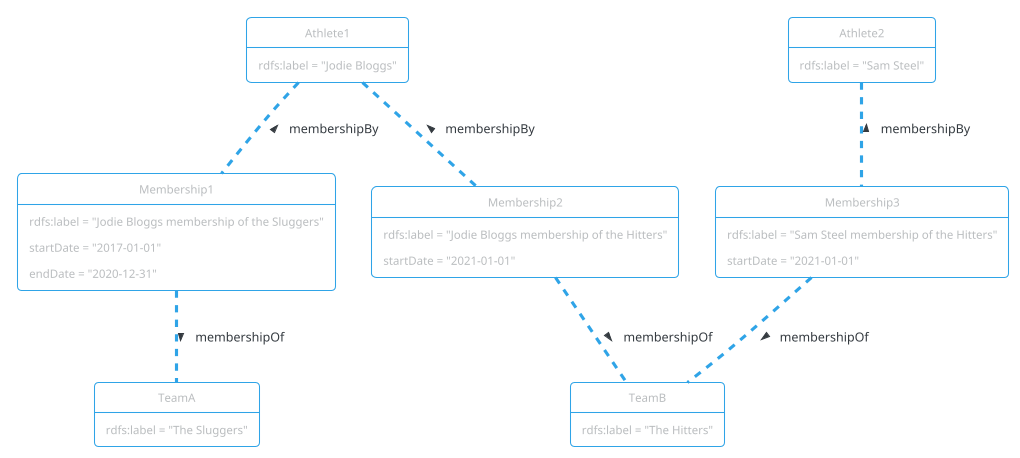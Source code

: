 @startuml
!theme cerulean-outline

object Athlete1 {
  rdfs:label = "Jodie Bloggs"
}

object Membership1 {
  rdfs:label = "Jodie Bloggs membership of the Sluggers"
  startDate = "2017-01-01"
  endDate = "2020-12-31"
}

object Membership2 {
  rdfs:label = "Jodie Bloggs membership of the Hitters"
  startDate = "2021-01-01"
}

object Athlete2 {
  rdfs:label = "Sam Steel"
}

object Membership3 {
  rdfs:label = "Sam Steel membership of the Hitters"
  startDate = "2021-01-01"
}

object TeamA {
  rdfs:label = "The Sluggers"
}

object TeamB {
  rdfs:label = "The Hitters"
}

Athlete1 .. Membership1 : < membershipBy
Membership1 .. TeamA : > membershipOf
Athlete1 .. Membership2 : < membershipBy
Membership2 .. TeamB : > membershipOf
Athlete2 .. Membership3 : < membershipBy
Membership3 .. TeamB : > membershipOf
@enduml

